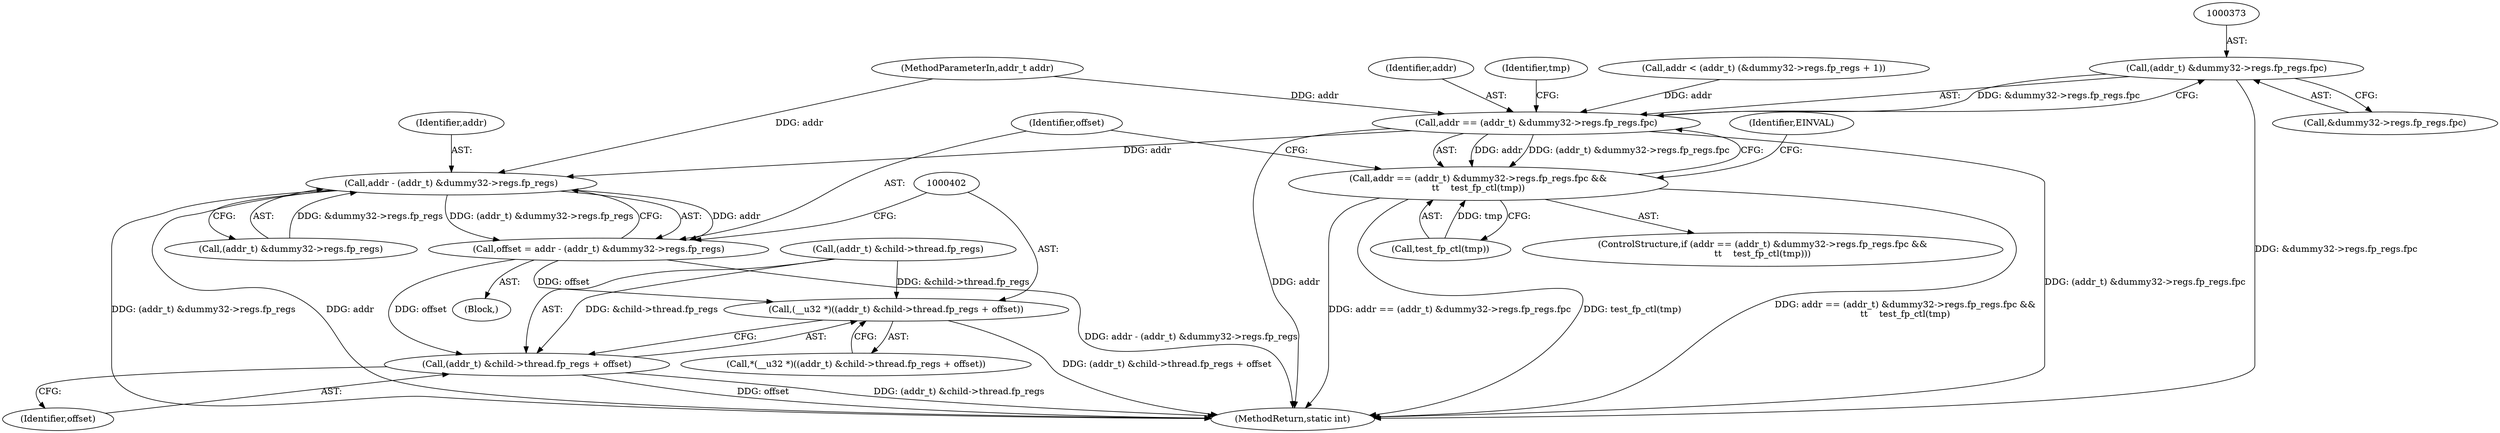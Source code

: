digraph "0_linux_dab6cf55f81a6e16b8147aed9a843e1691dcd318_0@pointer" {
"1000372" [label="(Call,(addr_t) &dummy32->regs.fp_regs.fpc)"];
"1000370" [label="(Call,addr == (addr_t) &dummy32->regs.fp_regs.fpc)"];
"1000369" [label="(Call,addr == (addr_t) &dummy32->regs.fp_regs.fpc &&\n\t\t    test_fp_ctl(tmp))"];
"1000389" [label="(Call,addr - (addr_t) &dummy32->regs.fp_regs)"];
"1000387" [label="(Call,offset = addr - (addr_t) &dummy32->regs.fp_regs)"];
"1000401" [label="(Call,(__u32 *)((addr_t) &child->thread.fp_regs + offset))"];
"1000403" [label="(Call,(addr_t) &child->thread.fp_regs + offset)"];
"1000388" [label="(Identifier,offset)"];
"1000374" [label="(Call,&dummy32->regs.fp_regs.fpc)"];
"1000391" [label="(Call,(addr_t) &dummy32->regs.fp_regs)"];
"1000386" [label="(Identifier,EINVAL)"];
"1000371" [label="(Identifier,addr)"];
"1000370" [label="(Call,addr == (addr_t) &dummy32->regs.fp_regs.fpc)"];
"1000412" [label="(Identifier,offset)"];
"1000389" [label="(Call,addr - (addr_t) &dummy32->regs.fp_regs)"];
"1000401" [label="(Call,(__u32 *)((addr_t) &child->thread.fp_regs + offset))"];
"1000383" [label="(Identifier,tmp)"];
"1000403" [label="(Call,(addr_t) &child->thread.fp_regs + offset)"];
"1000372" [label="(Call,(addr_t) &dummy32->regs.fp_regs.fpc)"];
"1000400" [label="(Call,*(__u32 *)((addr_t) &child->thread.fp_regs + offset))"];
"1000390" [label="(Identifier,addr)"];
"1000367" [label="(Block,)"];
"1000387" [label="(Call,offset = addr - (addr_t) &dummy32->regs.fp_regs)"];
"1000445" [label="(MethodReturn,static int)"];
"1000369" [label="(Call,addr == (addr_t) &dummy32->regs.fp_regs.fpc &&\n\t\t    test_fp_ctl(tmp))"];
"1000355" [label="(Call,addr < (addr_t) (&dummy32->regs.fp_regs + 1))"];
"1000382" [label="(Call,test_fp_ctl(tmp))"];
"1000368" [label="(ControlStructure,if (addr == (addr_t) &dummy32->regs.fp_regs.fpc &&\n\t\t    test_fp_ctl(tmp)))"];
"1000113" [label="(MethodParameterIn,addr_t addr)"];
"1000404" [label="(Call,(addr_t) &child->thread.fp_regs)"];
"1000372" -> "1000370"  [label="AST: "];
"1000372" -> "1000374"  [label="CFG: "];
"1000373" -> "1000372"  [label="AST: "];
"1000374" -> "1000372"  [label="AST: "];
"1000370" -> "1000372"  [label="CFG: "];
"1000372" -> "1000445"  [label="DDG: &dummy32->regs.fp_regs.fpc"];
"1000372" -> "1000370"  [label="DDG: &dummy32->regs.fp_regs.fpc"];
"1000370" -> "1000369"  [label="AST: "];
"1000371" -> "1000370"  [label="AST: "];
"1000383" -> "1000370"  [label="CFG: "];
"1000369" -> "1000370"  [label="CFG: "];
"1000370" -> "1000445"  [label="DDG: (addr_t) &dummy32->regs.fp_regs.fpc"];
"1000370" -> "1000445"  [label="DDG: addr"];
"1000370" -> "1000369"  [label="DDG: addr"];
"1000370" -> "1000369"  [label="DDG: (addr_t) &dummy32->regs.fp_regs.fpc"];
"1000355" -> "1000370"  [label="DDG: addr"];
"1000113" -> "1000370"  [label="DDG: addr"];
"1000370" -> "1000389"  [label="DDG: addr"];
"1000369" -> "1000368"  [label="AST: "];
"1000369" -> "1000382"  [label="CFG: "];
"1000382" -> "1000369"  [label="AST: "];
"1000386" -> "1000369"  [label="CFG: "];
"1000388" -> "1000369"  [label="CFG: "];
"1000369" -> "1000445"  [label="DDG: addr == (addr_t) &dummy32->regs.fp_regs.fpc &&\n\t\t    test_fp_ctl(tmp)"];
"1000369" -> "1000445"  [label="DDG: addr == (addr_t) &dummy32->regs.fp_regs.fpc"];
"1000369" -> "1000445"  [label="DDG: test_fp_ctl(tmp)"];
"1000382" -> "1000369"  [label="DDG: tmp"];
"1000389" -> "1000387"  [label="AST: "];
"1000389" -> "1000391"  [label="CFG: "];
"1000390" -> "1000389"  [label="AST: "];
"1000391" -> "1000389"  [label="AST: "];
"1000387" -> "1000389"  [label="CFG: "];
"1000389" -> "1000445"  [label="DDG: addr"];
"1000389" -> "1000445"  [label="DDG: (addr_t) &dummy32->regs.fp_regs"];
"1000389" -> "1000387"  [label="DDG: addr"];
"1000389" -> "1000387"  [label="DDG: (addr_t) &dummy32->regs.fp_regs"];
"1000113" -> "1000389"  [label="DDG: addr"];
"1000391" -> "1000389"  [label="DDG: &dummy32->regs.fp_regs"];
"1000387" -> "1000367"  [label="AST: "];
"1000388" -> "1000387"  [label="AST: "];
"1000402" -> "1000387"  [label="CFG: "];
"1000387" -> "1000445"  [label="DDG: addr - (addr_t) &dummy32->regs.fp_regs"];
"1000387" -> "1000401"  [label="DDG: offset"];
"1000387" -> "1000403"  [label="DDG: offset"];
"1000401" -> "1000400"  [label="AST: "];
"1000401" -> "1000403"  [label="CFG: "];
"1000402" -> "1000401"  [label="AST: "];
"1000403" -> "1000401"  [label="AST: "];
"1000400" -> "1000401"  [label="CFG: "];
"1000401" -> "1000445"  [label="DDG: (addr_t) &child->thread.fp_regs + offset"];
"1000404" -> "1000401"  [label="DDG: &child->thread.fp_regs"];
"1000403" -> "1000412"  [label="CFG: "];
"1000404" -> "1000403"  [label="AST: "];
"1000412" -> "1000403"  [label="AST: "];
"1000403" -> "1000445"  [label="DDG: offset"];
"1000403" -> "1000445"  [label="DDG: (addr_t) &child->thread.fp_regs"];
"1000404" -> "1000403"  [label="DDG: &child->thread.fp_regs"];
}
